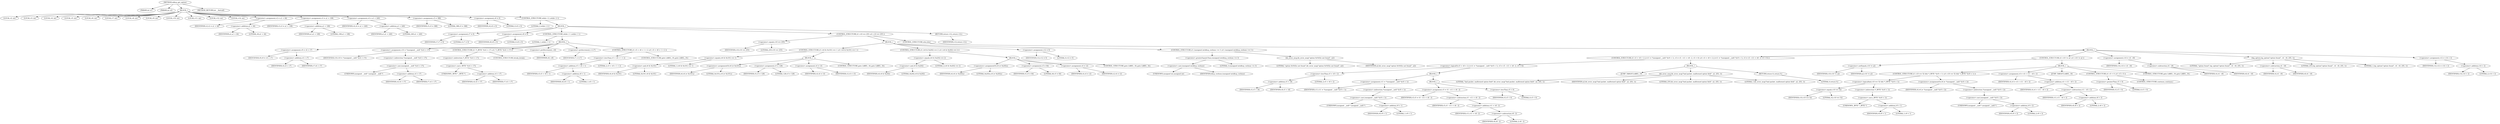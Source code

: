 digraph udhcp_get_option {  
"1000113" [label = "(METHOD,udhcp_get_option)" ]
"1000114" [label = "(PARAM,int a1)" ]
"1000115" [label = "(PARAM,int a2)" ]
"1000116" [label = "(BLOCK,,)" ]
"1000117" [label = "(LOCAL,v2: int)" ]
"1000118" [label = "(LOCAL,v3: int)" ]
"1000119" [label = "(LOCAL,v4: int)" ]
"1000120" [label = "(LOCAL,v5: int)" ]
"1000121" [label = "(LOCAL,v6: int)" ]
"1000122" [label = "(LOCAL,v7: int)" ]
"1000123" [label = "(LOCAL,v8: int)" ]
"1000124" [label = "(LOCAL,v9: int)" ]
"1000125" [label = "(LOCAL,v10: int)" ]
"1000126" [label = "(LOCAL,v11: int)" ]
"1000127" [label = "(LOCAL,v12: int)" ]
"1000128" [label = "(LOCAL,v14: int)" ]
"1000129" [label = "(<operator>.assignment,v2 = a1 + 44)" ]
"1000130" [label = "(IDENTIFIER,v2,v2 = a1 + 44)" ]
"1000131" [label = "(<operator>.addition,a1 + 44)" ]
"1000132" [label = "(IDENTIFIER,a1,a1 + 44)" ]
"1000133" [label = "(LITERAL,44,a1 + 44)" ]
"1000134" [label = "(<operator>.assignment,v3 = a1 + 108)" ]
"1000135" [label = "(IDENTIFIER,v3,v3 = a1 + 108)" ]
"1000136" [label = "(<operator>.addition,a1 + 108)" ]
"1000137" [label = "(IDENTIFIER,a1,a1 + 108)" ]
"1000138" [label = "(LITERAL,108,a1 + 108)" ]
"1000139" [label = "(<operator>.assignment,v4 = a1 + 240)" ]
"1000140" [label = "(IDENTIFIER,v4,v4 = a1 + 240)" ]
"1000141" [label = "(<operator>.addition,a1 + 240)" ]
"1000142" [label = "(IDENTIFIER,a1,a1 + 240)" ]
"1000143" [label = "(LITERAL,240,a1 + 240)" ]
"1000144" [label = "(<operator>.assignment,v5 = 388)" ]
"1000145" [label = "(IDENTIFIER,v5,v5 = 388)" ]
"1000146" [label = "(LITERAL,388,v5 = 388)" ]
"1000147" [label = "(<operator>.assignment,v6 = 0)" ]
"1000148" [label = "(IDENTIFIER,v6,v6 = 0)" ]
"1000149" [label = "(LITERAL,0,v6 = 0)" ]
"1000150" [label = "(CONTROL_STRUCTURE,while ( 2 ),while ( 2 ))" ]
"1000151" [label = "(LITERAL,2,while ( 2 ))" ]
"1000152" [label = "(BLOCK,,)" ]
"1000153" [label = "(<operator>.assignment,v7 = 0)" ]
"1000154" [label = "(IDENTIFIER,v7,v7 = 0)" ]
"1000155" [label = "(LITERAL,0,v7 = 0)" ]
"1000156" [label = "(<operator>.assignment,v8 = 0)" ]
"1000157" [label = "(IDENTIFIER,v8,v8 = 0)" ]
"1000158" [label = "(LITERAL,0,v8 = 0)" ]
"1000159" [label = "(CONTROL_STRUCTURE,while ( 1 ),while ( 1 ))" ]
"1000160" [label = "(LITERAL,1,while ( 1 ))" ]
"1000161" [label = "(BLOCK,,)" ]
"1000162" [label = "(<operator>.assignment,v9 = v4 + v7)" ]
"1000163" [label = "(IDENTIFIER,v9,v9 = v4 + v7)" ]
"1000164" [label = "(<operator>.addition,v4 + v7)" ]
"1000165" [label = "(IDENTIFIER,v4,v4 + v7)" ]
"1000166" [label = "(IDENTIFIER,v7,v4 + v7)" ]
"1000167" [label = "(<operator>.assignment,v10 = *(unsigned __int8 *)(v4 + v7))" ]
"1000168" [label = "(IDENTIFIER,v10,v10 = *(unsigned __int8 *)(v4 + v7))" ]
"1000169" [label = "(<operator>.indirection,*(unsigned __int8 *)(v4 + v7))" ]
"1000170" [label = "(<operator>.cast,(unsigned __int8 *)(v4 + v7))" ]
"1000171" [label = "(UNKNOWN,unsigned __int8 *,unsigned __int8 *)" ]
"1000172" [label = "(<operator>.addition,v4 + v7)" ]
"1000173" [label = "(IDENTIFIER,v4,v4 + v7)" ]
"1000174" [label = "(IDENTIFIER,v7,v4 + v7)" ]
"1000175" [label = "(CONTROL_STRUCTURE,if ( *(_BYTE *)(v4 + v7) ),if ( *(_BYTE *)(v4 + v7) ))" ]
"1000176" [label = "(<operator>.indirection,*(_BYTE *)(v4 + v7))" ]
"1000177" [label = "(<operator>.cast,(_BYTE *)(v4 + v7))" ]
"1000178" [label = "(UNKNOWN,_BYTE *,_BYTE *)" ]
"1000179" [label = "(<operator>.addition,v4 + v7)" ]
"1000180" [label = "(IDENTIFIER,v4,v4 + v7)" ]
"1000181" [label = "(IDENTIFIER,v7,v4 + v7)" ]
"1000182" [label = "(CONTROL_STRUCTURE,break;,break;)" ]
"1000183" [label = "(<operator>.preDecrement,--v8)" ]
"1000184" [label = "(IDENTIFIER,v8,--v8)" ]
"1000185" [label = "(<operator>.preIncrement,++v7)" ]
"1000186" [label = "(IDENTIFIER,v7,++v7)" ]
"1000187" [label = "(CONTROL_STRUCTURE,if ( v5 + v8 + 1 < 2 ),if ( v5 + v8 + 1 < 2 ))" ]
"1000188" [label = "(<operator>.lessThan,v5 + v8 + 1 < 2)" ]
"1000189" [label = "(<operator>.addition,v5 + v8 + 1)" ]
"1000190" [label = "(IDENTIFIER,v5,v5 + v8 + 1)" ]
"1000191" [label = "(<operator>.addition,v8 + 1)" ]
"1000192" [label = "(IDENTIFIER,v8,v8 + 1)" ]
"1000193" [label = "(LITERAL,1,v8 + 1)" ]
"1000194" [label = "(LITERAL,2,v5 + v8 + 1 < 2)" ]
"1000195" [label = "(CONTROL_STRUCTURE,goto LABEL_19;,goto LABEL_19;)" ]
"1000196" [label = "(CONTROL_STRUCTURE,if ( v10 == 255 ),if ( v10 == 255 ))" ]
"1000197" [label = "(<operator>.equals,v10 == 255)" ]
"1000198" [label = "(IDENTIFIER,v10,v10 == 255)" ]
"1000199" [label = "(LITERAL,255,v10 == 255)" ]
"1000200" [label = "(BLOCK,,)" ]
"1000201" [label = "(CONTROL_STRUCTURE,if ( (v6 & 0x101) == 1 ),if ( (v6 & 0x101) == 1 ))" ]
"1000202" [label = "(<operator>.equals,(v6 & 0x101) == 1)" ]
"1000203" [label = "(<operator>.and,v6 & 0x101)" ]
"1000204" [label = "(IDENTIFIER,v6,v6 & 0x101)" ]
"1000205" [label = "(LITERAL,0x101,v6 & 0x101)" ]
"1000206" [label = "(LITERAL,1,(v6 & 0x101) == 1)" ]
"1000207" [label = "(BLOCK,,)" ]
"1000208" [label = "(<operators>.assignmentOr,v6 |= 0x101u)" ]
"1000209" [label = "(IDENTIFIER,v6,v6 |= 0x101u)" ]
"1000210" [label = "(LITERAL,0x101u,v6 |= 0x101u)" ]
"1000211" [label = "(<operator>.assignment,v5 = 128)" ]
"1000212" [label = "(IDENTIFIER,v5,v5 = 128)" ]
"1000213" [label = "(LITERAL,128,v5 = 128)" ]
"1000214" [label = "(<operator>.assignment,v4 = v3)" ]
"1000215" [label = "(IDENTIFIER,v4,v4 = v3)" ]
"1000216" [label = "(IDENTIFIER,v3,v4 = v3)" ]
"1000217" [label = "(CONTROL_STRUCTURE,goto LABEL_18;,goto LABEL_18;)" ]
"1000218" [label = "(CONTROL_STRUCTURE,if ( (v6 & 0x202) == 2 ),if ( (v6 & 0x202) == 2 ))" ]
"1000219" [label = "(<operator>.equals,(v6 & 0x202) == 2)" ]
"1000220" [label = "(<operator>.and,v6 & 0x202)" ]
"1000221" [label = "(IDENTIFIER,v6,v6 & 0x202)" ]
"1000222" [label = "(LITERAL,0x202,v6 & 0x202)" ]
"1000223" [label = "(LITERAL,2,(v6 & 0x202) == 2)" ]
"1000224" [label = "(BLOCK,,)" ]
"1000225" [label = "(<operators>.assignmentOr,v6 |= 0x202u)" ]
"1000226" [label = "(IDENTIFIER,v6,v6 |= 0x202u)" ]
"1000227" [label = "(LITERAL,0x202u,v6 |= 0x202u)" ]
"1000228" [label = "(<operator>.assignment,v5 = 64)" ]
"1000229" [label = "(IDENTIFIER,v5,v5 = 64)" ]
"1000230" [label = "(LITERAL,64,v5 = 64)" ]
"1000231" [label = "(<operator>.assignment,v4 = v2)" ]
"1000232" [label = "(IDENTIFIER,v4,v4 = v2)" ]
"1000233" [label = "(IDENTIFIER,v2,v4 = v2)" ]
"1000234" [label = "(CONTROL_STRUCTURE,goto LABEL_18;,goto LABEL_18;)" ]
"1000235" [label = "(<operator>.assignment,v12 = 0)" ]
"1000236" [label = "(IDENTIFIER,v12,v12 = 0)" ]
"1000237" [label = "(LITERAL,0,v12 = 0)" ]
"1000238" [label = "(CONTROL_STRUCTURE,if ( (unsigned int)dhcp_verbose >= 3 ),if ( (unsigned int)dhcp_verbose >= 3 ))" ]
"1000239" [label = "(<operator>.greaterEqualsThan,(unsigned int)dhcp_verbose >= 3)" ]
"1000240" [label = "(<operator>.cast,(unsigned int)dhcp_verbose)" ]
"1000241" [label = "(UNKNOWN,unsigned int,unsigned int)" ]
"1000242" [label = "(IDENTIFIER,dhcp_verbose,(unsigned int)dhcp_verbose)" ]
"1000243" [label = "(LITERAL,3,(unsigned int)dhcp_verbose >= 3)" ]
"1000244" [label = "(bb_error_msg,bb_error_msg(\"option 0x%02x not found\", a2))" ]
"1000245" [label = "(LITERAL,\"option 0x%02x not found\",bb_error_msg(\"option 0x%02x not found\", a2))" ]
"1000246" [label = "(IDENTIFIER,a2,bb_error_msg(\"option 0x%02x not found\", a2))" ]
"1000247" [label = "(CONTROL_STRUCTURE,else,else)" ]
"1000248" [label = "(BLOCK,,)" ]
"1000249" [label = "(CONTROL_STRUCTURE,if ( v5 + v8 < 2 || (v11 = *(unsigned __int8 *)(v9 + 1), v5 = v5 - v11 + v8 - 2, v5 < 0) ),if ( v5 + v8 < 2 || (v11 = *(unsigned __int8 *)(v9 + 1), v5 = v5 - v11 + v8 - 2, v5 < 0) ))" ]
"1000250" [label = "(<operator>.logicalOr,v5 + v8 < 2 || (v11 = *(unsigned __int8 *)(v9 + 1), v5 = v5 - v11 + v8 - 2, v5 < 0))" ]
"1000251" [label = "(<operator>.lessThan,v5 + v8 < 2)" ]
"1000252" [label = "(<operator>.addition,v5 + v8)" ]
"1000253" [label = "(IDENTIFIER,v5,v5 + v8)" ]
"1000254" [label = "(IDENTIFIER,v8,v5 + v8)" ]
"1000255" [label = "(LITERAL,2,v5 + v8 < 2)" ]
"1000256" [label = "(BLOCK,,)" ]
"1000257" [label = "(<operator>.assignment,v11 = *(unsigned __int8 *)(v9 + 1))" ]
"1000258" [label = "(IDENTIFIER,v11,v11 = *(unsigned __int8 *)(v9 + 1))" ]
"1000259" [label = "(<operator>.indirection,*(unsigned __int8 *)(v9 + 1))" ]
"1000260" [label = "(<operator>.cast,(unsigned __int8 *)(v9 + 1))" ]
"1000261" [label = "(UNKNOWN,unsigned __int8 *,unsigned __int8 *)" ]
"1000262" [label = "(<operator>.addition,v9 + 1)" ]
"1000263" [label = "(IDENTIFIER,v9,v9 + 1)" ]
"1000264" [label = "(LITERAL,1,v9 + 1)" ]
"1000265" [label = "(BLOCK,,)" ]
"1000266" [label = "(<operator>.assignment,v5 = v5 - v11 + v8 - 2)" ]
"1000267" [label = "(IDENTIFIER,v5,v5 = v5 - v11 + v8 - 2)" ]
"1000268" [label = "(<operator>.subtraction,v5 - v11 + v8 - 2)" ]
"1000269" [label = "(IDENTIFIER,v5,v5 - v11 + v8 - 2)" ]
"1000270" [label = "(<operator>.addition,v11 + v8 - 2)" ]
"1000271" [label = "(IDENTIFIER,v11,v11 + v8 - 2)" ]
"1000272" [label = "(<operator>.subtraction,v8 - 2)" ]
"1000273" [label = "(IDENTIFIER,v8,v8 - 2)" ]
"1000274" [label = "(LITERAL,2,v8 - 2)" ]
"1000275" [label = "(<operator>.lessThan,v5 < 0)" ]
"1000276" [label = "(IDENTIFIER,v5,v5 < 0)" ]
"1000277" [label = "(LITERAL,0,v5 < 0)" ]
"1000278" [label = "(BLOCK,,)" ]
"1000279" [label = "(JUMP_TARGET,LABEL_19)" ]
"1000280" [label = "(bb_error_msg,bb_error_msg(\"bad packet, malformed option field\", a2, 255, 1))" ]
"1000281" [label = "(LITERAL,\"bad packet, malformed option field\",bb_error_msg(\"bad packet, malformed option field\", a2, 255, 1))" ]
"1000282" [label = "(IDENTIFIER,a2,bb_error_msg(\"bad packet, malformed option field\", a2, 255, 1))" ]
"1000283" [label = "(LITERAL,255,bb_error_msg(\"bad packet, malformed option field\", a2, 255, 1))" ]
"1000284" [label = "(LITERAL,1,bb_error_msg(\"bad packet, malformed option field\", a2, 255, 1))" ]
"1000285" [label = "(RETURN,return 0;,return 0;)" ]
"1000286" [label = "(LITERAL,0,return 0;)" ]
"1000287" [label = "(CONTROL_STRUCTURE,if ( v10 != a2 ),if ( v10 != a2 ))" ]
"1000288" [label = "(<operator>.notEquals,v10 != a2)" ]
"1000289" [label = "(IDENTIFIER,v10,v10 != a2)" ]
"1000290" [label = "(IDENTIFIER,a2,v10 != a2)" ]
"1000291" [label = "(BLOCK,,)" ]
"1000292" [label = "(CONTROL_STRUCTURE,if ( v10 == 52 && *(_BYTE *)(v9 + 1) ),if ( v10 == 52 && *(_BYTE *)(v9 + 1) ))" ]
"1000293" [label = "(<operator>.logicalAnd,v10 == 52 && *(_BYTE *)(v9 + 1))" ]
"1000294" [label = "(<operator>.equals,v10 == 52)" ]
"1000295" [label = "(IDENTIFIER,v10,v10 == 52)" ]
"1000296" [label = "(LITERAL,52,v10 == 52)" ]
"1000297" [label = "(<operator>.indirection,*(_BYTE *)(v9 + 1))" ]
"1000298" [label = "(<operator>.cast,(_BYTE *)(v9 + 1))" ]
"1000299" [label = "(UNKNOWN,_BYTE *,_BYTE *)" ]
"1000300" [label = "(<operator>.addition,v9 + 1)" ]
"1000301" [label = "(IDENTIFIER,v9,v9 + 1)" ]
"1000302" [label = "(LITERAL,1,v9 + 1)" ]
"1000303" [label = "(<operators>.assignmentOr,v6 |= *(unsigned __int8 *)(v9 + 2))" ]
"1000304" [label = "(IDENTIFIER,v6,v6 |= *(unsigned __int8 *)(v9 + 2))" ]
"1000305" [label = "(<operator>.indirection,*(unsigned __int8 *)(v9 + 2))" ]
"1000306" [label = "(<operator>.cast,(unsigned __int8 *)(v9 + 2))" ]
"1000307" [label = "(UNKNOWN,unsigned __int8 *,unsigned __int8 *)" ]
"1000308" [label = "(<operator>.addition,v9 + 2)" ]
"1000309" [label = "(IDENTIFIER,v9,v9 + 2)" ]
"1000310" [label = "(LITERAL,2,v9 + 2)" ]
"1000311" [label = "(<operator>.assignment,v4 = v4 + v11 - v8 + 2)" ]
"1000312" [label = "(IDENTIFIER,v4,v4 = v4 + v11 - v8 + 2)" ]
"1000313" [label = "(<operator>.addition,v4 + v11 - v8 + 2)" ]
"1000314" [label = "(IDENTIFIER,v4,v4 + v11 - v8 + 2)" ]
"1000315" [label = "(<operator>.subtraction,v11 - v8 + 2)" ]
"1000316" [label = "(IDENTIFIER,v11,v11 - v8 + 2)" ]
"1000317" [label = "(<operator>.addition,v8 + 2)" ]
"1000318" [label = "(IDENTIFIER,v8,v8 + 2)" ]
"1000319" [label = "(LITERAL,2,v8 + 2)" ]
"1000320" [label = "(JUMP_TARGET,LABEL_18)" ]
"1000321" [label = "(CONTROL_STRUCTURE,if ( v5 > 0 ),if ( v5 > 0 ))" ]
"1000322" [label = "(<operator>.greaterThan,v5 > 0)" ]
"1000323" [label = "(IDENTIFIER,v5,v5 > 0)" ]
"1000324" [label = "(LITERAL,0,v5 > 0)" ]
"1000325" [label = "(CONTROL_STRUCTURE,continue;,continue;)" ]
"1000326" [label = "(CONTROL_STRUCTURE,goto LABEL_19;,goto LABEL_19;)" ]
"1000327" [label = "(<operator>.assignment,v14 = v4 - v8)" ]
"1000328" [label = "(IDENTIFIER,v14,v14 = v4 - v8)" ]
"1000329" [label = "(<operator>.subtraction,v4 - v8)" ]
"1000330" [label = "(IDENTIFIER,v4,v4 - v8)" ]
"1000331" [label = "(IDENTIFIER,v8,v4 - v8)" ]
"1000332" [label = "(log_option,log_option(\"option found\", v4 - v8, 255, 1))" ]
"1000333" [label = "(LITERAL,\"option found\",log_option(\"option found\", v4 - v8, 255, 1))" ]
"1000334" [label = "(<operator>.subtraction,v4 - v8)" ]
"1000335" [label = "(IDENTIFIER,v4,v4 - v8)" ]
"1000336" [label = "(IDENTIFIER,v8,v4 - v8)" ]
"1000337" [label = "(LITERAL,255,log_option(\"option found\", v4 - v8, 255, 1))" ]
"1000338" [label = "(LITERAL,1,log_option(\"option found\", v4 - v8, 255, 1))" ]
"1000339" [label = "(<operator>.assignment,v12 = v14 + 2)" ]
"1000340" [label = "(IDENTIFIER,v12,v12 = v14 + 2)" ]
"1000341" [label = "(<operator>.addition,v14 + 2)" ]
"1000342" [label = "(IDENTIFIER,v14,v14 + 2)" ]
"1000343" [label = "(LITERAL,2,v14 + 2)" ]
"1000344" [label = "(RETURN,return v12;,return v12;)" ]
"1000345" [label = "(IDENTIFIER,v12,return v12;)" ]
"1000346" [label = "(METHOD_RETURN,int __fastcall)" ]
  "1000113" -> "1000114" 
  "1000113" -> "1000115" 
  "1000113" -> "1000116" 
  "1000113" -> "1000346" 
  "1000116" -> "1000117" 
  "1000116" -> "1000118" 
  "1000116" -> "1000119" 
  "1000116" -> "1000120" 
  "1000116" -> "1000121" 
  "1000116" -> "1000122" 
  "1000116" -> "1000123" 
  "1000116" -> "1000124" 
  "1000116" -> "1000125" 
  "1000116" -> "1000126" 
  "1000116" -> "1000127" 
  "1000116" -> "1000128" 
  "1000116" -> "1000129" 
  "1000116" -> "1000134" 
  "1000116" -> "1000139" 
  "1000116" -> "1000144" 
  "1000116" -> "1000147" 
  "1000116" -> "1000150" 
  "1000129" -> "1000130" 
  "1000129" -> "1000131" 
  "1000131" -> "1000132" 
  "1000131" -> "1000133" 
  "1000134" -> "1000135" 
  "1000134" -> "1000136" 
  "1000136" -> "1000137" 
  "1000136" -> "1000138" 
  "1000139" -> "1000140" 
  "1000139" -> "1000141" 
  "1000141" -> "1000142" 
  "1000141" -> "1000143" 
  "1000144" -> "1000145" 
  "1000144" -> "1000146" 
  "1000147" -> "1000148" 
  "1000147" -> "1000149" 
  "1000150" -> "1000151" 
  "1000150" -> "1000152" 
  "1000152" -> "1000153" 
  "1000152" -> "1000156" 
  "1000152" -> "1000159" 
  "1000152" -> "1000196" 
  "1000152" -> "1000344" 
  "1000153" -> "1000154" 
  "1000153" -> "1000155" 
  "1000156" -> "1000157" 
  "1000156" -> "1000158" 
  "1000159" -> "1000160" 
  "1000159" -> "1000161" 
  "1000161" -> "1000162" 
  "1000161" -> "1000167" 
  "1000161" -> "1000175" 
  "1000161" -> "1000183" 
  "1000161" -> "1000185" 
  "1000161" -> "1000187" 
  "1000162" -> "1000163" 
  "1000162" -> "1000164" 
  "1000164" -> "1000165" 
  "1000164" -> "1000166" 
  "1000167" -> "1000168" 
  "1000167" -> "1000169" 
  "1000169" -> "1000170" 
  "1000170" -> "1000171" 
  "1000170" -> "1000172" 
  "1000172" -> "1000173" 
  "1000172" -> "1000174" 
  "1000175" -> "1000176" 
  "1000175" -> "1000182" 
  "1000176" -> "1000177" 
  "1000177" -> "1000178" 
  "1000177" -> "1000179" 
  "1000179" -> "1000180" 
  "1000179" -> "1000181" 
  "1000183" -> "1000184" 
  "1000185" -> "1000186" 
  "1000187" -> "1000188" 
  "1000187" -> "1000195" 
  "1000188" -> "1000189" 
  "1000188" -> "1000194" 
  "1000189" -> "1000190" 
  "1000189" -> "1000191" 
  "1000191" -> "1000192" 
  "1000191" -> "1000193" 
  "1000196" -> "1000197" 
  "1000196" -> "1000200" 
  "1000196" -> "1000247" 
  "1000197" -> "1000198" 
  "1000197" -> "1000199" 
  "1000200" -> "1000201" 
  "1000200" -> "1000218" 
  "1000200" -> "1000235" 
  "1000200" -> "1000238" 
  "1000201" -> "1000202" 
  "1000201" -> "1000207" 
  "1000202" -> "1000203" 
  "1000202" -> "1000206" 
  "1000203" -> "1000204" 
  "1000203" -> "1000205" 
  "1000207" -> "1000208" 
  "1000207" -> "1000211" 
  "1000207" -> "1000214" 
  "1000207" -> "1000217" 
  "1000208" -> "1000209" 
  "1000208" -> "1000210" 
  "1000211" -> "1000212" 
  "1000211" -> "1000213" 
  "1000214" -> "1000215" 
  "1000214" -> "1000216" 
  "1000218" -> "1000219" 
  "1000218" -> "1000224" 
  "1000219" -> "1000220" 
  "1000219" -> "1000223" 
  "1000220" -> "1000221" 
  "1000220" -> "1000222" 
  "1000224" -> "1000225" 
  "1000224" -> "1000228" 
  "1000224" -> "1000231" 
  "1000224" -> "1000234" 
  "1000225" -> "1000226" 
  "1000225" -> "1000227" 
  "1000228" -> "1000229" 
  "1000228" -> "1000230" 
  "1000231" -> "1000232" 
  "1000231" -> "1000233" 
  "1000235" -> "1000236" 
  "1000235" -> "1000237" 
  "1000238" -> "1000239" 
  "1000238" -> "1000244" 
  "1000239" -> "1000240" 
  "1000239" -> "1000243" 
  "1000240" -> "1000241" 
  "1000240" -> "1000242" 
  "1000244" -> "1000245" 
  "1000244" -> "1000246" 
  "1000247" -> "1000248" 
  "1000248" -> "1000249" 
  "1000248" -> "1000287" 
  "1000248" -> "1000327" 
  "1000248" -> "1000332" 
  "1000248" -> "1000339" 
  "1000249" -> "1000250" 
  "1000249" -> "1000278" 
  "1000250" -> "1000251" 
  "1000250" -> "1000256" 
  "1000251" -> "1000252" 
  "1000251" -> "1000255" 
  "1000252" -> "1000253" 
  "1000252" -> "1000254" 
  "1000256" -> "1000257" 
  "1000256" -> "1000265" 
  "1000257" -> "1000258" 
  "1000257" -> "1000259" 
  "1000259" -> "1000260" 
  "1000260" -> "1000261" 
  "1000260" -> "1000262" 
  "1000262" -> "1000263" 
  "1000262" -> "1000264" 
  "1000265" -> "1000266" 
  "1000265" -> "1000275" 
  "1000266" -> "1000267" 
  "1000266" -> "1000268" 
  "1000268" -> "1000269" 
  "1000268" -> "1000270" 
  "1000270" -> "1000271" 
  "1000270" -> "1000272" 
  "1000272" -> "1000273" 
  "1000272" -> "1000274" 
  "1000275" -> "1000276" 
  "1000275" -> "1000277" 
  "1000278" -> "1000279" 
  "1000278" -> "1000280" 
  "1000278" -> "1000285" 
  "1000280" -> "1000281" 
  "1000280" -> "1000282" 
  "1000280" -> "1000283" 
  "1000280" -> "1000284" 
  "1000285" -> "1000286" 
  "1000287" -> "1000288" 
  "1000287" -> "1000291" 
  "1000288" -> "1000289" 
  "1000288" -> "1000290" 
  "1000291" -> "1000292" 
  "1000291" -> "1000311" 
  "1000291" -> "1000320" 
  "1000291" -> "1000321" 
  "1000291" -> "1000326" 
  "1000292" -> "1000293" 
  "1000292" -> "1000303" 
  "1000293" -> "1000294" 
  "1000293" -> "1000297" 
  "1000294" -> "1000295" 
  "1000294" -> "1000296" 
  "1000297" -> "1000298" 
  "1000298" -> "1000299" 
  "1000298" -> "1000300" 
  "1000300" -> "1000301" 
  "1000300" -> "1000302" 
  "1000303" -> "1000304" 
  "1000303" -> "1000305" 
  "1000305" -> "1000306" 
  "1000306" -> "1000307" 
  "1000306" -> "1000308" 
  "1000308" -> "1000309" 
  "1000308" -> "1000310" 
  "1000311" -> "1000312" 
  "1000311" -> "1000313" 
  "1000313" -> "1000314" 
  "1000313" -> "1000315" 
  "1000315" -> "1000316" 
  "1000315" -> "1000317" 
  "1000317" -> "1000318" 
  "1000317" -> "1000319" 
  "1000321" -> "1000322" 
  "1000321" -> "1000325" 
  "1000322" -> "1000323" 
  "1000322" -> "1000324" 
  "1000327" -> "1000328" 
  "1000327" -> "1000329" 
  "1000329" -> "1000330" 
  "1000329" -> "1000331" 
  "1000332" -> "1000333" 
  "1000332" -> "1000334" 
  "1000332" -> "1000337" 
  "1000332" -> "1000338" 
  "1000334" -> "1000335" 
  "1000334" -> "1000336" 
  "1000339" -> "1000340" 
  "1000339" -> "1000341" 
  "1000341" -> "1000342" 
  "1000341" -> "1000343" 
  "1000344" -> "1000345" 
}
